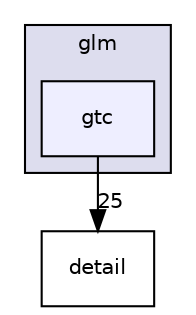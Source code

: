 digraph "thirdparty/old/glm/glm/gtc" {
  compound=true
  node [ fontsize="10", fontname="Helvetica"];
  edge [ labelfontsize="10", labelfontname="Helvetica"];
  subgraph clusterdir_79ddca3cff5b21418b91ce2b9eb63862 {
    graph [ bgcolor="#ddddee", pencolor="black", label="glm" fontname="Helvetica", fontsize="10", URL="dir_79ddca3cff5b21418b91ce2b9eb63862.html"]
  dir_5a06371bf85d3de0df2ac2f889f654c0 [shape=box, label="gtc", style="filled", fillcolor="#eeeeff", pencolor="black", URL="dir_5a06371bf85d3de0df2ac2f889f654c0.html"];
  }
  dir_159c1bafcdd4ceb492043c8d77b1900e [shape=box label="detail" URL="dir_159c1bafcdd4ceb492043c8d77b1900e.html"];
  dir_5a06371bf85d3de0df2ac2f889f654c0->dir_159c1bafcdd4ceb492043c8d77b1900e [headlabel="25", labeldistance=1.5 headhref="dir_000026_000016.html"];
}
